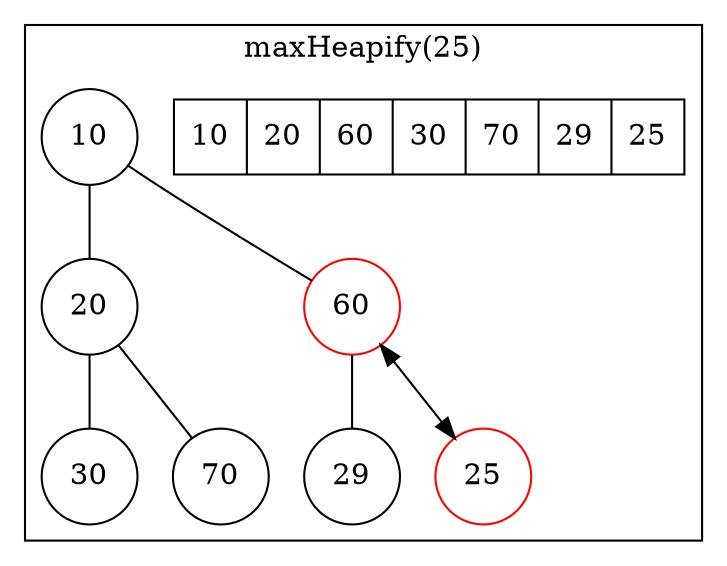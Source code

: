 digraph stepone {
node [shape=circle]
edge [arrowhead=none]
subgraph clusterGraph {
label="maxHeapify(25)"
array [shape=record label="10|20|60|30|70|29|25"]
10 -> 20
10 -> 60
20 -> 30
20 -> 70
60 -> 29
60 -> 25 [dir="both" arrowhead=normal]
}
60 [color=red]
25 [color=red]
}
